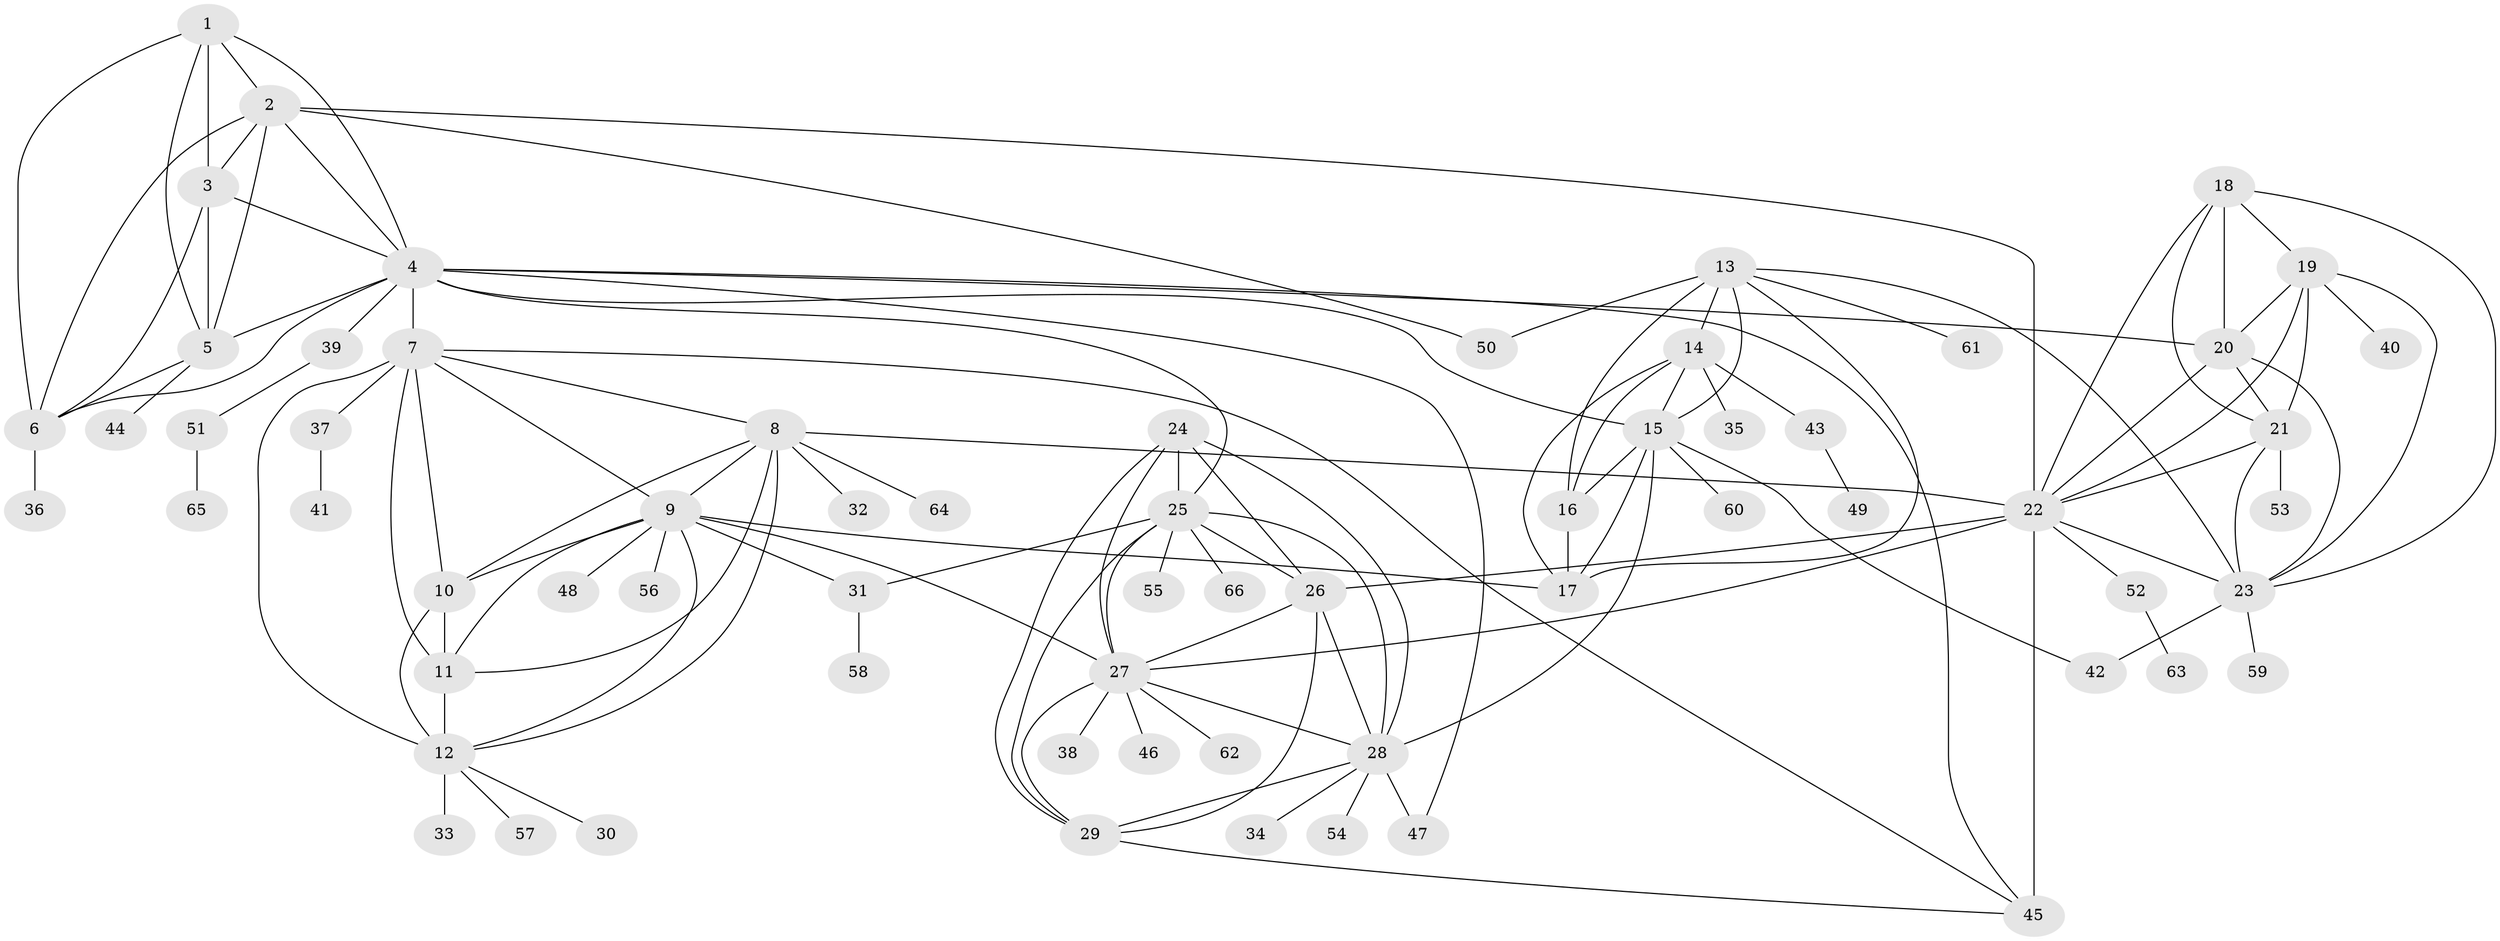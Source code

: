 // original degree distribution, {5: 0.022727272727272728, 8: 0.030303030303030304, 7: 0.06818181818181818, 12: 0.015151515151515152, 9: 0.022727272727272728, 11: 0.03787878787878788, 6: 0.015151515151515152, 16: 0.007575757575757576, 10: 0.007575757575757576, 2: 0.1590909090909091, 4: 0.007575757575757576, 1: 0.553030303030303, 3: 0.05303030303030303}
// Generated by graph-tools (version 1.1) at 2025/37/03/09/25 02:37:36]
// undirected, 66 vertices, 126 edges
graph export_dot {
graph [start="1"]
  node [color=gray90,style=filled];
  1;
  2;
  3;
  4;
  5;
  6;
  7;
  8;
  9;
  10;
  11;
  12;
  13;
  14;
  15;
  16;
  17;
  18;
  19;
  20;
  21;
  22;
  23;
  24;
  25;
  26;
  27;
  28;
  29;
  30;
  31;
  32;
  33;
  34;
  35;
  36;
  37;
  38;
  39;
  40;
  41;
  42;
  43;
  44;
  45;
  46;
  47;
  48;
  49;
  50;
  51;
  52;
  53;
  54;
  55;
  56;
  57;
  58;
  59;
  60;
  61;
  62;
  63;
  64;
  65;
  66;
  1 -- 2 [weight=1.0];
  1 -- 3 [weight=2.0];
  1 -- 4 [weight=1.0];
  1 -- 5 [weight=1.0];
  1 -- 6 [weight=1.0];
  2 -- 3 [weight=1.0];
  2 -- 4 [weight=1.0];
  2 -- 5 [weight=1.0];
  2 -- 6 [weight=1.0];
  2 -- 22 [weight=1.0];
  2 -- 50 [weight=1.0];
  3 -- 4 [weight=1.0];
  3 -- 5 [weight=1.0];
  3 -- 6 [weight=1.0];
  4 -- 5 [weight=1.0];
  4 -- 6 [weight=1.0];
  4 -- 7 [weight=1.0];
  4 -- 15 [weight=2.0];
  4 -- 20 [weight=1.0];
  4 -- 25 [weight=1.0];
  4 -- 39 [weight=1.0];
  4 -- 45 [weight=1.0];
  4 -- 47 [weight=1.0];
  5 -- 6 [weight=1.0];
  5 -- 44 [weight=2.0];
  6 -- 36 [weight=1.0];
  7 -- 8 [weight=1.0];
  7 -- 9 [weight=1.0];
  7 -- 10 [weight=1.0];
  7 -- 11 [weight=4.0];
  7 -- 12 [weight=1.0];
  7 -- 37 [weight=1.0];
  7 -- 45 [weight=1.0];
  8 -- 9 [weight=1.0];
  8 -- 10 [weight=1.0];
  8 -- 11 [weight=1.0];
  8 -- 12 [weight=1.0];
  8 -- 22 [weight=1.0];
  8 -- 32 [weight=1.0];
  8 -- 64 [weight=1.0];
  9 -- 10 [weight=1.0];
  9 -- 11 [weight=1.0];
  9 -- 12 [weight=1.0];
  9 -- 17 [weight=1.0];
  9 -- 27 [weight=1.0];
  9 -- 31 [weight=1.0];
  9 -- 48 [weight=1.0];
  9 -- 56 [weight=1.0];
  10 -- 11 [weight=1.0];
  10 -- 12 [weight=1.0];
  11 -- 12 [weight=1.0];
  12 -- 30 [weight=1.0];
  12 -- 33 [weight=3.0];
  12 -- 57 [weight=1.0];
  13 -- 14 [weight=2.0];
  13 -- 15 [weight=2.0];
  13 -- 16 [weight=3.0];
  13 -- 17 [weight=2.0];
  13 -- 23 [weight=1.0];
  13 -- 50 [weight=1.0];
  13 -- 61 [weight=1.0];
  14 -- 15 [weight=1.0];
  14 -- 16 [weight=1.0];
  14 -- 17 [weight=1.0];
  14 -- 35 [weight=4.0];
  14 -- 43 [weight=1.0];
  15 -- 16 [weight=1.0];
  15 -- 17 [weight=1.0];
  15 -- 28 [weight=1.0];
  15 -- 42 [weight=1.0];
  15 -- 60 [weight=1.0];
  16 -- 17 [weight=1.0];
  18 -- 19 [weight=1.0];
  18 -- 20 [weight=1.0];
  18 -- 21 [weight=1.0];
  18 -- 22 [weight=1.0];
  18 -- 23 [weight=1.0];
  19 -- 20 [weight=1.0];
  19 -- 21 [weight=1.0];
  19 -- 22 [weight=1.0];
  19 -- 23 [weight=1.0];
  19 -- 40 [weight=1.0];
  20 -- 21 [weight=1.0];
  20 -- 22 [weight=1.0];
  20 -- 23 [weight=1.0];
  21 -- 22 [weight=1.0];
  21 -- 23 [weight=1.0];
  21 -- 53 [weight=1.0];
  22 -- 23 [weight=1.0];
  22 -- 26 [weight=1.0];
  22 -- 27 [weight=1.0];
  22 -- 45 [weight=5.0];
  22 -- 52 [weight=1.0];
  23 -- 42 [weight=1.0];
  23 -- 59 [weight=1.0];
  24 -- 25 [weight=1.0];
  24 -- 26 [weight=3.0];
  24 -- 27 [weight=1.0];
  24 -- 28 [weight=1.0];
  24 -- 29 [weight=1.0];
  25 -- 26 [weight=1.0];
  25 -- 27 [weight=1.0];
  25 -- 28 [weight=1.0];
  25 -- 29 [weight=1.0];
  25 -- 31 [weight=1.0];
  25 -- 55 [weight=1.0];
  25 -- 66 [weight=1.0];
  26 -- 27 [weight=1.0];
  26 -- 28 [weight=1.0];
  26 -- 29 [weight=1.0];
  27 -- 28 [weight=1.0];
  27 -- 29 [weight=1.0];
  27 -- 38 [weight=1.0];
  27 -- 46 [weight=1.0];
  27 -- 62 [weight=1.0];
  28 -- 29 [weight=1.0];
  28 -- 34 [weight=1.0];
  28 -- 47 [weight=3.0];
  28 -- 54 [weight=1.0];
  29 -- 45 [weight=1.0];
  31 -- 58 [weight=1.0];
  37 -- 41 [weight=1.0];
  39 -- 51 [weight=1.0];
  43 -- 49 [weight=1.0];
  51 -- 65 [weight=1.0];
  52 -- 63 [weight=1.0];
}
